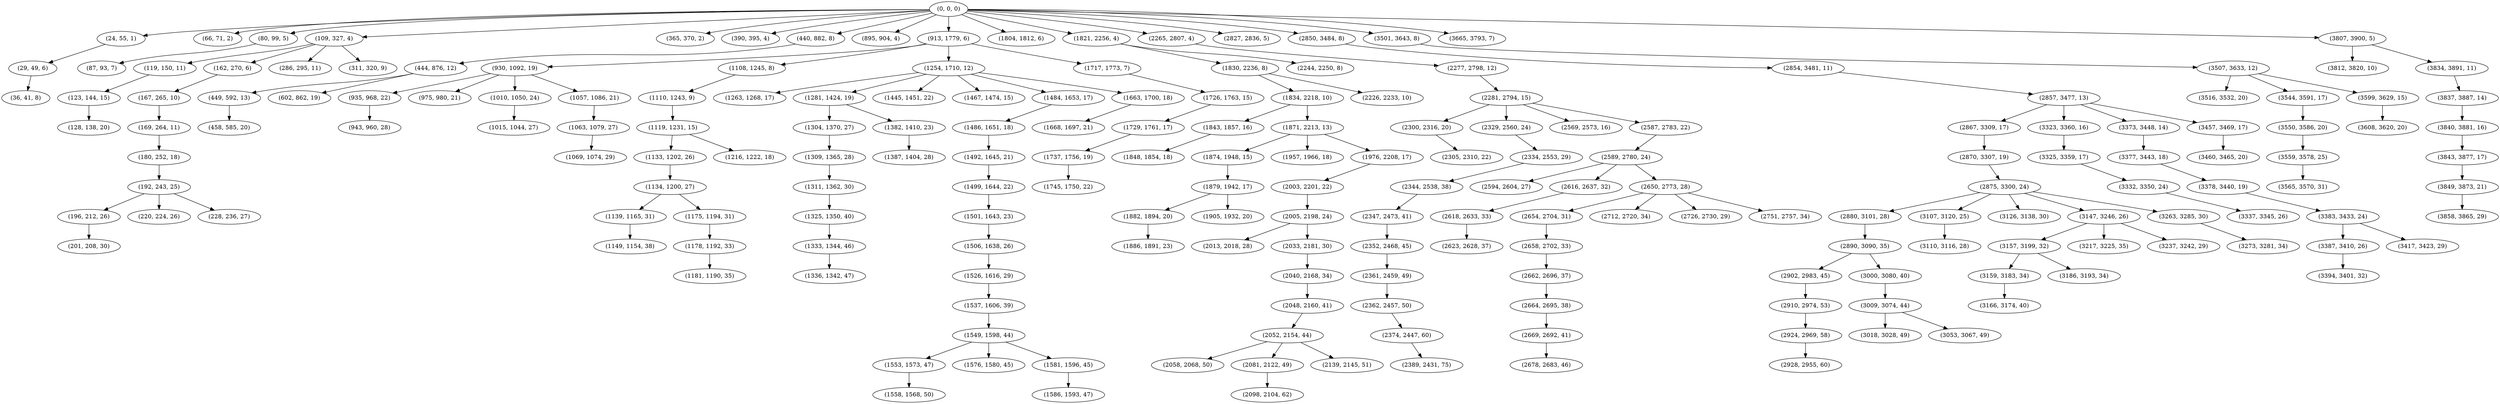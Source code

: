 digraph tree {
    "(0, 0, 0)";
    "(24, 55, 1)";
    "(29, 49, 6)";
    "(36, 41, 8)";
    "(66, 71, 2)";
    "(80, 99, 5)";
    "(87, 93, 7)";
    "(109, 327, 4)";
    "(119, 150, 11)";
    "(123, 144, 15)";
    "(128, 138, 20)";
    "(162, 270, 6)";
    "(167, 265, 10)";
    "(169, 264, 11)";
    "(180, 252, 18)";
    "(192, 243, 25)";
    "(196, 212, 26)";
    "(201, 208, 30)";
    "(220, 224, 26)";
    "(228, 236, 27)";
    "(286, 295, 11)";
    "(311, 320, 9)";
    "(365, 370, 2)";
    "(390, 395, 4)";
    "(440, 882, 8)";
    "(444, 876, 12)";
    "(449, 592, 13)";
    "(458, 585, 20)";
    "(602, 862, 19)";
    "(895, 904, 4)";
    "(913, 1779, 6)";
    "(930, 1092, 19)";
    "(935, 968, 22)";
    "(943, 960, 28)";
    "(975, 980, 21)";
    "(1010, 1050, 24)";
    "(1015, 1044, 27)";
    "(1057, 1086, 21)";
    "(1063, 1079, 27)";
    "(1069, 1074, 29)";
    "(1108, 1245, 8)";
    "(1110, 1243, 9)";
    "(1119, 1231, 15)";
    "(1133, 1202, 26)";
    "(1134, 1200, 27)";
    "(1139, 1165, 31)";
    "(1149, 1154, 38)";
    "(1175, 1194, 31)";
    "(1178, 1192, 33)";
    "(1181, 1190, 35)";
    "(1216, 1222, 18)";
    "(1254, 1710, 12)";
    "(1263, 1268, 17)";
    "(1281, 1424, 19)";
    "(1304, 1370, 27)";
    "(1309, 1365, 28)";
    "(1311, 1362, 30)";
    "(1325, 1350, 40)";
    "(1333, 1344, 46)";
    "(1336, 1342, 47)";
    "(1382, 1410, 23)";
    "(1387, 1404, 28)";
    "(1445, 1451, 22)";
    "(1467, 1474, 15)";
    "(1484, 1653, 17)";
    "(1486, 1651, 18)";
    "(1492, 1645, 21)";
    "(1499, 1644, 22)";
    "(1501, 1643, 23)";
    "(1506, 1638, 26)";
    "(1526, 1616, 29)";
    "(1537, 1606, 39)";
    "(1549, 1598, 44)";
    "(1553, 1573, 47)";
    "(1558, 1568, 50)";
    "(1576, 1580, 45)";
    "(1581, 1596, 45)";
    "(1586, 1593, 47)";
    "(1663, 1700, 18)";
    "(1668, 1697, 21)";
    "(1717, 1773, 7)";
    "(1726, 1763, 15)";
    "(1729, 1761, 17)";
    "(1737, 1756, 19)";
    "(1745, 1750, 22)";
    "(1804, 1812, 6)";
    "(1821, 2256, 4)";
    "(1830, 2236, 8)";
    "(1834, 2218, 10)";
    "(1843, 1857, 16)";
    "(1848, 1854, 18)";
    "(1871, 2213, 13)";
    "(1874, 1948, 15)";
    "(1879, 1942, 17)";
    "(1882, 1894, 20)";
    "(1886, 1891, 23)";
    "(1905, 1932, 20)";
    "(1957, 1966, 18)";
    "(1976, 2208, 17)";
    "(2003, 2201, 22)";
    "(2005, 2198, 24)";
    "(2013, 2018, 28)";
    "(2033, 2181, 30)";
    "(2040, 2168, 34)";
    "(2048, 2160, 41)";
    "(2052, 2154, 44)";
    "(2058, 2068, 50)";
    "(2081, 2122, 49)";
    "(2098, 2104, 62)";
    "(2139, 2145, 51)";
    "(2226, 2233, 10)";
    "(2244, 2250, 8)";
    "(2265, 2807, 4)";
    "(2277, 2798, 12)";
    "(2281, 2794, 15)";
    "(2300, 2316, 20)";
    "(2305, 2310, 22)";
    "(2329, 2560, 24)";
    "(2334, 2553, 29)";
    "(2344, 2538, 38)";
    "(2347, 2473, 41)";
    "(2352, 2468, 45)";
    "(2361, 2459, 49)";
    "(2362, 2457, 50)";
    "(2374, 2447, 60)";
    "(2389, 2431, 75)";
    "(2569, 2573, 16)";
    "(2587, 2783, 22)";
    "(2589, 2780, 24)";
    "(2594, 2604, 27)";
    "(2616, 2637, 32)";
    "(2618, 2633, 33)";
    "(2623, 2628, 37)";
    "(2650, 2773, 28)";
    "(2654, 2704, 31)";
    "(2658, 2702, 33)";
    "(2662, 2696, 37)";
    "(2664, 2695, 38)";
    "(2669, 2692, 41)";
    "(2678, 2683, 46)";
    "(2712, 2720, 34)";
    "(2726, 2730, 29)";
    "(2751, 2757, 34)";
    "(2827, 2836, 5)";
    "(2850, 3484, 8)";
    "(2854, 3481, 11)";
    "(2857, 3477, 13)";
    "(2867, 3309, 17)";
    "(2870, 3307, 19)";
    "(2875, 3300, 24)";
    "(2880, 3101, 28)";
    "(2890, 3090, 35)";
    "(2902, 2983, 45)";
    "(2910, 2974, 53)";
    "(2924, 2969, 58)";
    "(2928, 2955, 60)";
    "(3000, 3080, 40)";
    "(3009, 3074, 44)";
    "(3018, 3028, 49)";
    "(3053, 3067, 49)";
    "(3107, 3120, 25)";
    "(3110, 3116, 28)";
    "(3126, 3138, 30)";
    "(3147, 3246, 26)";
    "(3157, 3199, 32)";
    "(3159, 3183, 34)";
    "(3166, 3174, 40)";
    "(3186, 3193, 34)";
    "(3217, 3225, 35)";
    "(3237, 3242, 29)";
    "(3263, 3285, 30)";
    "(3273, 3281, 34)";
    "(3323, 3360, 16)";
    "(3325, 3359, 17)";
    "(3332, 3350, 24)";
    "(3337, 3345, 26)";
    "(3373, 3448, 14)";
    "(3377, 3443, 18)";
    "(3378, 3440, 19)";
    "(3383, 3433, 24)";
    "(3387, 3410, 26)";
    "(3394, 3401, 32)";
    "(3417, 3423, 29)";
    "(3457, 3469, 17)";
    "(3460, 3465, 20)";
    "(3501, 3643, 8)";
    "(3507, 3633, 12)";
    "(3516, 3532, 20)";
    "(3544, 3591, 17)";
    "(3550, 3586, 20)";
    "(3559, 3578, 25)";
    "(3565, 3570, 31)";
    "(3599, 3629, 15)";
    "(3608, 3620, 20)";
    "(3665, 3793, 7)";
    "(3807, 3900, 5)";
    "(3812, 3820, 10)";
    "(3834, 3891, 11)";
    "(3837, 3887, 14)";
    "(3840, 3881, 16)";
    "(3843, 3877, 17)";
    "(3849, 3873, 21)";
    "(3858, 3865, 29)";
    "(0, 0, 0)" -> "(24, 55, 1)";
    "(0, 0, 0)" -> "(66, 71, 2)";
    "(0, 0, 0)" -> "(80, 99, 5)";
    "(0, 0, 0)" -> "(109, 327, 4)";
    "(0, 0, 0)" -> "(365, 370, 2)";
    "(0, 0, 0)" -> "(390, 395, 4)";
    "(0, 0, 0)" -> "(440, 882, 8)";
    "(0, 0, 0)" -> "(895, 904, 4)";
    "(0, 0, 0)" -> "(913, 1779, 6)";
    "(0, 0, 0)" -> "(1804, 1812, 6)";
    "(0, 0, 0)" -> "(1821, 2256, 4)";
    "(0, 0, 0)" -> "(2265, 2807, 4)";
    "(0, 0, 0)" -> "(2827, 2836, 5)";
    "(0, 0, 0)" -> "(2850, 3484, 8)";
    "(0, 0, 0)" -> "(3501, 3643, 8)";
    "(0, 0, 0)" -> "(3665, 3793, 7)";
    "(0, 0, 0)" -> "(3807, 3900, 5)";
    "(24, 55, 1)" -> "(29, 49, 6)";
    "(29, 49, 6)" -> "(36, 41, 8)";
    "(80, 99, 5)" -> "(87, 93, 7)";
    "(109, 327, 4)" -> "(119, 150, 11)";
    "(109, 327, 4)" -> "(162, 270, 6)";
    "(109, 327, 4)" -> "(286, 295, 11)";
    "(109, 327, 4)" -> "(311, 320, 9)";
    "(119, 150, 11)" -> "(123, 144, 15)";
    "(123, 144, 15)" -> "(128, 138, 20)";
    "(162, 270, 6)" -> "(167, 265, 10)";
    "(167, 265, 10)" -> "(169, 264, 11)";
    "(169, 264, 11)" -> "(180, 252, 18)";
    "(180, 252, 18)" -> "(192, 243, 25)";
    "(192, 243, 25)" -> "(196, 212, 26)";
    "(192, 243, 25)" -> "(220, 224, 26)";
    "(192, 243, 25)" -> "(228, 236, 27)";
    "(196, 212, 26)" -> "(201, 208, 30)";
    "(440, 882, 8)" -> "(444, 876, 12)";
    "(444, 876, 12)" -> "(449, 592, 13)";
    "(444, 876, 12)" -> "(602, 862, 19)";
    "(449, 592, 13)" -> "(458, 585, 20)";
    "(913, 1779, 6)" -> "(930, 1092, 19)";
    "(913, 1779, 6)" -> "(1108, 1245, 8)";
    "(913, 1779, 6)" -> "(1254, 1710, 12)";
    "(913, 1779, 6)" -> "(1717, 1773, 7)";
    "(930, 1092, 19)" -> "(935, 968, 22)";
    "(930, 1092, 19)" -> "(975, 980, 21)";
    "(930, 1092, 19)" -> "(1010, 1050, 24)";
    "(930, 1092, 19)" -> "(1057, 1086, 21)";
    "(935, 968, 22)" -> "(943, 960, 28)";
    "(1010, 1050, 24)" -> "(1015, 1044, 27)";
    "(1057, 1086, 21)" -> "(1063, 1079, 27)";
    "(1063, 1079, 27)" -> "(1069, 1074, 29)";
    "(1108, 1245, 8)" -> "(1110, 1243, 9)";
    "(1110, 1243, 9)" -> "(1119, 1231, 15)";
    "(1119, 1231, 15)" -> "(1133, 1202, 26)";
    "(1119, 1231, 15)" -> "(1216, 1222, 18)";
    "(1133, 1202, 26)" -> "(1134, 1200, 27)";
    "(1134, 1200, 27)" -> "(1139, 1165, 31)";
    "(1134, 1200, 27)" -> "(1175, 1194, 31)";
    "(1139, 1165, 31)" -> "(1149, 1154, 38)";
    "(1175, 1194, 31)" -> "(1178, 1192, 33)";
    "(1178, 1192, 33)" -> "(1181, 1190, 35)";
    "(1254, 1710, 12)" -> "(1263, 1268, 17)";
    "(1254, 1710, 12)" -> "(1281, 1424, 19)";
    "(1254, 1710, 12)" -> "(1445, 1451, 22)";
    "(1254, 1710, 12)" -> "(1467, 1474, 15)";
    "(1254, 1710, 12)" -> "(1484, 1653, 17)";
    "(1254, 1710, 12)" -> "(1663, 1700, 18)";
    "(1281, 1424, 19)" -> "(1304, 1370, 27)";
    "(1281, 1424, 19)" -> "(1382, 1410, 23)";
    "(1304, 1370, 27)" -> "(1309, 1365, 28)";
    "(1309, 1365, 28)" -> "(1311, 1362, 30)";
    "(1311, 1362, 30)" -> "(1325, 1350, 40)";
    "(1325, 1350, 40)" -> "(1333, 1344, 46)";
    "(1333, 1344, 46)" -> "(1336, 1342, 47)";
    "(1382, 1410, 23)" -> "(1387, 1404, 28)";
    "(1484, 1653, 17)" -> "(1486, 1651, 18)";
    "(1486, 1651, 18)" -> "(1492, 1645, 21)";
    "(1492, 1645, 21)" -> "(1499, 1644, 22)";
    "(1499, 1644, 22)" -> "(1501, 1643, 23)";
    "(1501, 1643, 23)" -> "(1506, 1638, 26)";
    "(1506, 1638, 26)" -> "(1526, 1616, 29)";
    "(1526, 1616, 29)" -> "(1537, 1606, 39)";
    "(1537, 1606, 39)" -> "(1549, 1598, 44)";
    "(1549, 1598, 44)" -> "(1553, 1573, 47)";
    "(1549, 1598, 44)" -> "(1576, 1580, 45)";
    "(1549, 1598, 44)" -> "(1581, 1596, 45)";
    "(1553, 1573, 47)" -> "(1558, 1568, 50)";
    "(1581, 1596, 45)" -> "(1586, 1593, 47)";
    "(1663, 1700, 18)" -> "(1668, 1697, 21)";
    "(1717, 1773, 7)" -> "(1726, 1763, 15)";
    "(1726, 1763, 15)" -> "(1729, 1761, 17)";
    "(1729, 1761, 17)" -> "(1737, 1756, 19)";
    "(1737, 1756, 19)" -> "(1745, 1750, 22)";
    "(1821, 2256, 4)" -> "(1830, 2236, 8)";
    "(1821, 2256, 4)" -> "(2244, 2250, 8)";
    "(1830, 2236, 8)" -> "(1834, 2218, 10)";
    "(1830, 2236, 8)" -> "(2226, 2233, 10)";
    "(1834, 2218, 10)" -> "(1843, 1857, 16)";
    "(1834, 2218, 10)" -> "(1871, 2213, 13)";
    "(1843, 1857, 16)" -> "(1848, 1854, 18)";
    "(1871, 2213, 13)" -> "(1874, 1948, 15)";
    "(1871, 2213, 13)" -> "(1957, 1966, 18)";
    "(1871, 2213, 13)" -> "(1976, 2208, 17)";
    "(1874, 1948, 15)" -> "(1879, 1942, 17)";
    "(1879, 1942, 17)" -> "(1882, 1894, 20)";
    "(1879, 1942, 17)" -> "(1905, 1932, 20)";
    "(1882, 1894, 20)" -> "(1886, 1891, 23)";
    "(1976, 2208, 17)" -> "(2003, 2201, 22)";
    "(2003, 2201, 22)" -> "(2005, 2198, 24)";
    "(2005, 2198, 24)" -> "(2013, 2018, 28)";
    "(2005, 2198, 24)" -> "(2033, 2181, 30)";
    "(2033, 2181, 30)" -> "(2040, 2168, 34)";
    "(2040, 2168, 34)" -> "(2048, 2160, 41)";
    "(2048, 2160, 41)" -> "(2052, 2154, 44)";
    "(2052, 2154, 44)" -> "(2058, 2068, 50)";
    "(2052, 2154, 44)" -> "(2081, 2122, 49)";
    "(2052, 2154, 44)" -> "(2139, 2145, 51)";
    "(2081, 2122, 49)" -> "(2098, 2104, 62)";
    "(2265, 2807, 4)" -> "(2277, 2798, 12)";
    "(2277, 2798, 12)" -> "(2281, 2794, 15)";
    "(2281, 2794, 15)" -> "(2300, 2316, 20)";
    "(2281, 2794, 15)" -> "(2329, 2560, 24)";
    "(2281, 2794, 15)" -> "(2569, 2573, 16)";
    "(2281, 2794, 15)" -> "(2587, 2783, 22)";
    "(2300, 2316, 20)" -> "(2305, 2310, 22)";
    "(2329, 2560, 24)" -> "(2334, 2553, 29)";
    "(2334, 2553, 29)" -> "(2344, 2538, 38)";
    "(2344, 2538, 38)" -> "(2347, 2473, 41)";
    "(2347, 2473, 41)" -> "(2352, 2468, 45)";
    "(2352, 2468, 45)" -> "(2361, 2459, 49)";
    "(2361, 2459, 49)" -> "(2362, 2457, 50)";
    "(2362, 2457, 50)" -> "(2374, 2447, 60)";
    "(2374, 2447, 60)" -> "(2389, 2431, 75)";
    "(2587, 2783, 22)" -> "(2589, 2780, 24)";
    "(2589, 2780, 24)" -> "(2594, 2604, 27)";
    "(2589, 2780, 24)" -> "(2616, 2637, 32)";
    "(2589, 2780, 24)" -> "(2650, 2773, 28)";
    "(2616, 2637, 32)" -> "(2618, 2633, 33)";
    "(2618, 2633, 33)" -> "(2623, 2628, 37)";
    "(2650, 2773, 28)" -> "(2654, 2704, 31)";
    "(2650, 2773, 28)" -> "(2712, 2720, 34)";
    "(2650, 2773, 28)" -> "(2726, 2730, 29)";
    "(2650, 2773, 28)" -> "(2751, 2757, 34)";
    "(2654, 2704, 31)" -> "(2658, 2702, 33)";
    "(2658, 2702, 33)" -> "(2662, 2696, 37)";
    "(2662, 2696, 37)" -> "(2664, 2695, 38)";
    "(2664, 2695, 38)" -> "(2669, 2692, 41)";
    "(2669, 2692, 41)" -> "(2678, 2683, 46)";
    "(2850, 3484, 8)" -> "(2854, 3481, 11)";
    "(2854, 3481, 11)" -> "(2857, 3477, 13)";
    "(2857, 3477, 13)" -> "(2867, 3309, 17)";
    "(2857, 3477, 13)" -> "(3323, 3360, 16)";
    "(2857, 3477, 13)" -> "(3373, 3448, 14)";
    "(2857, 3477, 13)" -> "(3457, 3469, 17)";
    "(2867, 3309, 17)" -> "(2870, 3307, 19)";
    "(2870, 3307, 19)" -> "(2875, 3300, 24)";
    "(2875, 3300, 24)" -> "(2880, 3101, 28)";
    "(2875, 3300, 24)" -> "(3107, 3120, 25)";
    "(2875, 3300, 24)" -> "(3126, 3138, 30)";
    "(2875, 3300, 24)" -> "(3147, 3246, 26)";
    "(2875, 3300, 24)" -> "(3263, 3285, 30)";
    "(2880, 3101, 28)" -> "(2890, 3090, 35)";
    "(2890, 3090, 35)" -> "(2902, 2983, 45)";
    "(2890, 3090, 35)" -> "(3000, 3080, 40)";
    "(2902, 2983, 45)" -> "(2910, 2974, 53)";
    "(2910, 2974, 53)" -> "(2924, 2969, 58)";
    "(2924, 2969, 58)" -> "(2928, 2955, 60)";
    "(3000, 3080, 40)" -> "(3009, 3074, 44)";
    "(3009, 3074, 44)" -> "(3018, 3028, 49)";
    "(3009, 3074, 44)" -> "(3053, 3067, 49)";
    "(3107, 3120, 25)" -> "(3110, 3116, 28)";
    "(3147, 3246, 26)" -> "(3157, 3199, 32)";
    "(3147, 3246, 26)" -> "(3217, 3225, 35)";
    "(3147, 3246, 26)" -> "(3237, 3242, 29)";
    "(3157, 3199, 32)" -> "(3159, 3183, 34)";
    "(3157, 3199, 32)" -> "(3186, 3193, 34)";
    "(3159, 3183, 34)" -> "(3166, 3174, 40)";
    "(3263, 3285, 30)" -> "(3273, 3281, 34)";
    "(3323, 3360, 16)" -> "(3325, 3359, 17)";
    "(3325, 3359, 17)" -> "(3332, 3350, 24)";
    "(3332, 3350, 24)" -> "(3337, 3345, 26)";
    "(3373, 3448, 14)" -> "(3377, 3443, 18)";
    "(3377, 3443, 18)" -> "(3378, 3440, 19)";
    "(3378, 3440, 19)" -> "(3383, 3433, 24)";
    "(3383, 3433, 24)" -> "(3387, 3410, 26)";
    "(3383, 3433, 24)" -> "(3417, 3423, 29)";
    "(3387, 3410, 26)" -> "(3394, 3401, 32)";
    "(3457, 3469, 17)" -> "(3460, 3465, 20)";
    "(3501, 3643, 8)" -> "(3507, 3633, 12)";
    "(3507, 3633, 12)" -> "(3516, 3532, 20)";
    "(3507, 3633, 12)" -> "(3544, 3591, 17)";
    "(3507, 3633, 12)" -> "(3599, 3629, 15)";
    "(3544, 3591, 17)" -> "(3550, 3586, 20)";
    "(3550, 3586, 20)" -> "(3559, 3578, 25)";
    "(3559, 3578, 25)" -> "(3565, 3570, 31)";
    "(3599, 3629, 15)" -> "(3608, 3620, 20)";
    "(3807, 3900, 5)" -> "(3812, 3820, 10)";
    "(3807, 3900, 5)" -> "(3834, 3891, 11)";
    "(3834, 3891, 11)" -> "(3837, 3887, 14)";
    "(3837, 3887, 14)" -> "(3840, 3881, 16)";
    "(3840, 3881, 16)" -> "(3843, 3877, 17)";
    "(3843, 3877, 17)" -> "(3849, 3873, 21)";
    "(3849, 3873, 21)" -> "(3858, 3865, 29)";
}

